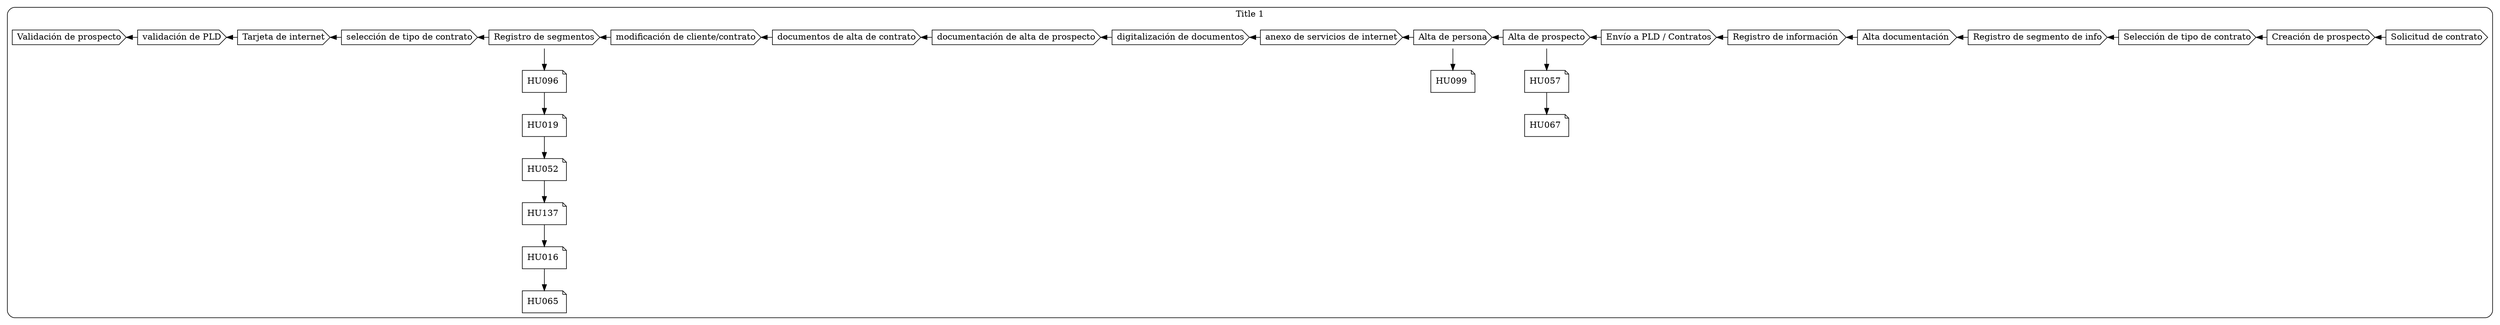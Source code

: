 // US Process model relationships
digraph G {
	graph [rankdir=TB]
	subgraph cluster_t1 {
		label="Title 1" rankdir=TB style=rounded
		PROC_0 [label="Solicitud de contrato" shape=cds]
		PROC_1 [label="Creación de prospecto" shape=cds]
		PROC_0 -> PROC_1 [constraint=false]
		PROC_2 [label="Selección de tipo de contrato" shape=cds]
		PROC_1 -> PROC_2 [constraint=false]
		PROC_3 [label="Registro de segmento de info" shape=cds]
		PROC_2 -> PROC_3 [constraint=false]
		PROC_4 [label="Alta documentación " shape=cds]
		PROC_3 -> PROC_4 [constraint=false]
		PROC_5 [label="Registro de información " shape=cds]
		PROC_4 -> PROC_5 [constraint=false]
		PROC_6 [label="Envío a PLD / Contratos" shape=cds]
		PROC_5 -> PROC_6 [constraint=false]
		PROC_7 [label="Alta de prospecto" shape=cds]
		"HU057 " [label="HU057 " shape=note]
		"HU067 " [label="HU067 " shape=note]
		"HU057 " -> "HU067 " [constraint=true]
		PROC_7 -> "HU057 " [constraint=true]
		PROC_6 -> PROC_7 [constraint=false]
		PROC_8 [label="Alta de persona" shape=cds]
		"HU099 " [label="HU099 " shape=note]
		PROC_8 -> "HU099 " [constraint=true]
		PROC_7 -> PROC_8 [constraint=false]
		PROC_9 [label="anexo de servicios de internet" shape=cds]
		PROC_8 -> PROC_9 [constraint=false]
		PROC_10 [label="digitalización de documentos" shape=cds]
		PROC_9 -> PROC_10 [constraint=false]
		PROC_11 [label="documentación de alta de prospecto" shape=cds]
		PROC_10 -> PROC_11 [constraint=false]
		PROC_12 [label="documentos de alta de contrato" shape=cds]
		PROC_11 -> PROC_12 [constraint=false]
		PROC_13 [label="modificación de cliente/contrato" shape=cds]
		PROC_12 -> PROC_13 [constraint=false]
		PROC_14 [label="Registro de segmentos" shape=cds]
		"HU096 " [label="HU096 " shape=note]
		"HU019 " [label="HU019 " shape=note]
		"HU096 " -> "HU019 " [constraint=true]
		"HU052 " [label="HU052 " shape=note]
		"HU019 " -> "HU052 " [constraint=true]
		"HU137 " [label="HU137 " shape=note]
		"HU052 " -> "HU137 " [constraint=true]
		"HU016 " [label="HU016 " shape=note]
		"HU137 " -> "HU016 " [constraint=true]
		"HU065 " [label="HU065 " shape=note]
		"HU016 " -> "HU065 " [constraint=true]
		PROC_14 -> "HU096 " [constraint=true]
		PROC_13 -> PROC_14 [constraint=false]
		PROC_15 [label="selección de tipo de contrato" shape=cds]
		PROC_14 -> PROC_15 [constraint=false]
		PROC_16 [label="Tarjeta de internet" shape=cds]
		PROC_15 -> PROC_16 [constraint=false]
		PROC_17 [label="validación de PLD" shape=cds]
		PROC_16 -> PROC_17 [constraint=false]
		PROC_18 [label="Validación de prospecto" shape=cds]
		PROC_17 -> PROC_18 [constraint=false]
	}
}
